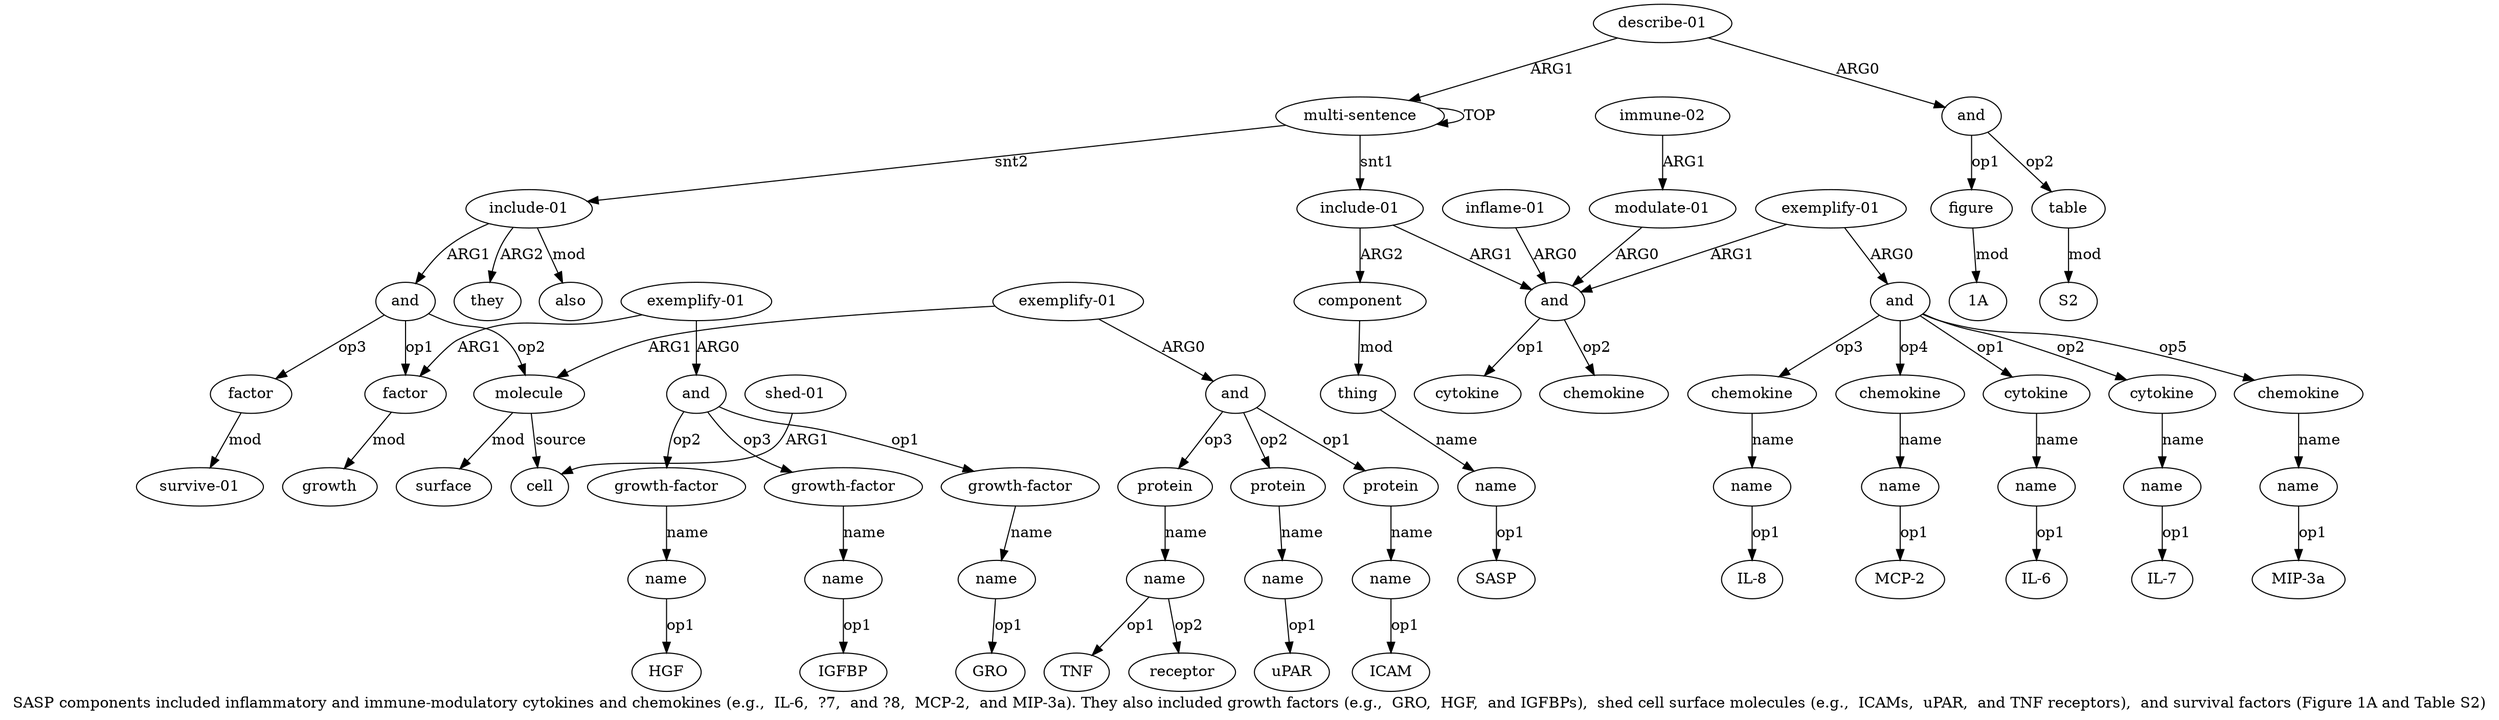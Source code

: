 digraph  {
	graph [label="SASP components included inflammatory and immune-modulatory cytokines and chemokines (e.g.,  IL-6,  ?7,  and ?8,  MCP-2,  and MIP-3a)\
. They also included growth factors (e.g.,  GRO,  HGF,  and IGFBPs),  shed cell surface molecules (e.g.,  ICAMs,  uPAR,  and TNF \
receptors),  and survival factors (Figure 1A and Table S2)"];
	node [label="\N"];
	a20	 [color=black,
		gold_ind=20,
		gold_label=component,
		label=component,
		test_ind=20,
		test_label=component];
	a21	 [color=black,
		gold_ind=21,
		gold_label=thing,
		label=thing,
		test_ind=21,
		test_label=thing];
	a20 -> a21 [key=0,
	color=black,
	gold_label=mod,
	label=mod,
	test_label=mod];
a22 [color=black,
	gold_ind=22,
	gold_label=name,
	label=name,
	test_ind=22,
	test_label=name];
a21 -> a22 [key=0,
color=black,
gold_label=name,
label=name,
test_label=name];
"a22 SASP" [color=black,
gold_ind=-1,
gold_label=SASP,
label=SASP,
test_ind=-1,
test_label=SASP];
a22 -> "a22 SASP" [key=0,
color=black,
gold_label=op1,
label=op1,
test_label=op1];
a23 [color=black,
gold_ind=23,
gold_label="include-01",
label="include-01",
test_ind=23,
test_label="include-01"];
a24 [color=black,
gold_ind=24,
gold_label=and,
label=and,
test_ind=24,
test_label=and];
a23 -> a24 [key=0,
color=black,
gold_label=ARG1,
label=ARG1,
test_label=ARG1];
a50 [color=black,
gold_ind=50,
gold_label=also,
label=also,
test_ind=50,
test_label=also];
a23 -> a50 [key=0,
color=black,
gold_label=mod,
label=mod,
test_label=mod];
a49 [color=black,
gold_ind=49,
gold_label=they,
label=they,
test_ind=49,
test_label=they];
a23 -> a49 [key=0,
color=black,
gold_label=ARG2,
label=ARG2,
test_label=ARG2];
a25 [color=black,
gold_ind=25,
gold_label=factor,
label=factor,
test_ind=25,
test_label=factor];
a24 -> a25 [key=0,
color=black,
gold_label=op1,
label=op1,
test_label=op1];
a35 [color=black,
gold_ind=35,
gold_label=molecule,
label=molecule,
test_ind=35,
test_label=molecule];
a24 -> a35 [key=0,
color=black,
gold_label=op2,
label=op2,
test_label=op2];
a47 [color=black,
gold_ind=47,
gold_label=factor,
label=factor,
test_ind=47,
test_label=factor];
a24 -> a47 [key=0,
color=black,
gold_label=op3,
label=op3,
test_label=op3];
a26 [color=black,
gold_ind=26,
gold_label=growth,
label=growth,
test_ind=26,
test_label=growth];
a25 -> a26 [key=0,
color=black,
gold_label=mod,
label=mod,
test_label=mod];
a27 [color=black,
gold_ind=27,
gold_label="exemplify-01",
label="exemplify-01",
test_ind=27,
test_label="exemplify-01"];
a27 -> a25 [key=0,
color=black,
gold_label=ARG1,
label=ARG1,
test_label=ARG1];
a28 [color=black,
gold_ind=28,
gold_label=and,
label=and,
test_ind=28,
test_label=and];
a27 -> a28 [key=0,
color=black,
gold_label=ARG0,
label=ARG0,
test_label=ARG0];
a29 [color=black,
gold_ind=29,
gold_label="growth-factor",
label="growth-factor",
test_ind=29,
test_label="growth-factor"];
a28 -> a29 [key=0,
color=black,
gold_label=op1,
label=op1,
test_label=op1];
a31 [color=black,
gold_ind=31,
gold_label="growth-factor",
label="growth-factor",
test_ind=31,
test_label="growth-factor"];
a28 -> a31 [key=0,
color=black,
gold_label=op2,
label=op2,
test_label=op2];
a33 [color=black,
gold_ind=33,
gold_label="growth-factor",
label="growth-factor",
test_ind=33,
test_label="growth-factor"];
a28 -> a33 [key=0,
color=black,
gold_label=op3,
label=op3,
test_label=op3];
a30 [color=black,
gold_ind=30,
gold_label=name,
label=name,
test_ind=30,
test_label=name];
a29 -> a30 [key=0,
color=black,
gold_label=name,
label=name,
test_label=name];
"a54 S2" [color=black,
gold_ind=-1,
gold_label=S2,
label=S2,
test_ind=-1,
test_label=S2];
a32 [color=black,
gold_ind=32,
gold_label=name,
label=name,
test_ind=32,
test_label=name];
a31 -> a32 [key=0,
color=black,
gold_label=name,
label=name,
test_label=name];
"a46 receptor" [color=black,
gold_ind=-1,
gold_label=receptor,
label=receptor,
test_ind=-1,
test_label=receptor];
"a30 GRO" [color=black,
gold_ind=-1,
gold_label=GRO,
label=GRO,
test_ind=-1,
test_label=GRO];
a30 -> "a30 GRO" [key=0,
color=black,
gold_label=op1,
label=op1,
test_label=op1];
"a42 ICAM" [color=black,
gold_ind=-1,
gold_label=ICAM,
label=ICAM,
test_ind=-1,
test_label=ICAM];
"a15 IL-8" [color=black,
gold_ind=-1,
gold_label="IL-8",
label="IL-8",
test_ind=-1,
test_label="IL-8"];
"a46 TNF" [color=black,
gold_ind=-1,
gold_label=TNF,
label=TNF,
test_ind=-1,
test_label=TNF];
a37 [color=black,
gold_ind=37,
gold_label=cell,
label=cell,
test_ind=37,
test_label=cell];
a36 [color=black,
gold_ind=36,
gold_label=surface,
label=surface,
test_ind=36,
test_label=surface];
a34 [color=black,
gold_ind=34,
gold_label=name,
label=name,
test_ind=34,
test_label=name];
a33 -> a34 [key=0,
color=black,
gold_label=name,
label=name,
test_label=name];
"a19 MIP-3a" [color=black,
gold_ind=-1,
gold_label="MIP-3a",
label="MIP-3a",
test_ind=-1,
test_label="MIP-3a"];
a35 -> a37 [key=0,
color=black,
gold_label=source,
label=source,
test_label=source];
a35 -> a36 [key=0,
color=black,
gold_label=mod,
label=mod,
test_label=mod];
"a34 IGFBP" [color=black,
gold_ind=-1,
gold_label=IGFBP,
label=IGFBP,
test_ind=-1,
test_label=IGFBP];
a34 -> "a34 IGFBP" [key=0,
color=black,
gold_label=op1,
label=op1,
test_label=op1];
"a44 uPAR" [color=black,
gold_ind=-1,
gold_label=uPAR,
label=uPAR,
test_ind=-1,
test_label=uPAR];
"a17 MCP-2" [color=black,
gold_ind=-1,
gold_label="MCP-2",
label="MCP-2",
test_ind=-1,
test_label="MCP-2"];
a51 [color=black,
gold_ind=51,
gold_label="describe-01",
label="describe-01",
test_ind=51,
test_label="describe-01"];
a52 [color=black,
gold_ind=52,
gold_label=and,
label=and,
test_ind=52,
test_label=and];
a51 -> a52 [key=0,
color=black,
gold_label=ARG0,
label=ARG0,
test_label=ARG0];
a0 [color=black,
gold_ind=0,
gold_label="multi-sentence",
label="multi-sentence",
test_ind=0,
test_label="multi-sentence"];
a51 -> a0 [key=0,
color=black,
gold_label=ARG1,
label=ARG1,
test_label=ARG1];
a53 [color=black,
gold_ind=53,
gold_label=figure,
label=figure,
test_ind=53,
test_label=figure];
"a53 1A" [color=black,
gold_ind=-1,
gold_label="1A",
label="1A",
test_ind=-1,
test_label="1A"];
a53 -> "a53 1A" [key=0,
color=black,
gold_label=mod,
label=mod,
test_label=mod];
a52 -> a53 [key=0,
color=black,
gold_label=op1,
label=op1,
test_label=op1];
a54 [color=black,
gold_ind=54,
gold_label=table,
label=table,
test_ind=54,
test_label=table];
a52 -> a54 [key=0,
color=black,
gold_label=op2,
label=op2,
test_label=op2];
a54 -> "a54 S2" [key=0,
color=black,
gold_label=mod,
label=mod,
test_label=mod];
"a13 IL-7" [color=black,
gold_ind=-1,
gold_label="IL-7",
label="IL-7",
test_ind=-1,
test_label="IL-7"];
"a32 HGF" [color=black,
gold_ind=-1,
gold_label=HGF,
label=HGF,
test_ind=-1,
test_label=HGF];
a32 -> "a32 HGF" [key=0,
color=black,
gold_label=op1,
label=op1,
test_label=op1];
a15 [color=black,
gold_ind=15,
gold_label=name,
label=name,
test_ind=15,
test_label=name];
a15 -> "a15 IL-8" [key=0,
color=black,
gold_label=op1,
label=op1,
test_label=op1];
a14 [color=black,
gold_ind=14,
gold_label=chemokine,
label=chemokine,
test_ind=14,
test_label=chemokine];
a14 -> a15 [key=0,
color=black,
gold_label=name,
label=name,
test_label=name];
a17 [color=black,
gold_ind=17,
gold_label=name,
label=name,
test_ind=17,
test_label=name];
a17 -> "a17 MCP-2" [key=0,
color=black,
gold_label=op1,
label=op1,
test_label=op1];
a16 [color=black,
gold_ind=16,
gold_label=chemokine,
label=chemokine,
test_ind=16,
test_label=chemokine];
a16 -> a17 [key=0,
color=black,
gold_label=name,
label=name,
test_label=name];
a11 [color=black,
gold_ind=11,
gold_label=name,
label=name,
test_ind=11,
test_label=name];
"a11 IL-6" [color=black,
gold_ind=-1,
gold_label="IL-6",
label="IL-6",
test_ind=-1,
test_label="IL-6"];
a11 -> "a11 IL-6" [key=0,
color=black,
gold_label=op1,
label=op1,
test_label=op1];
a10 [color=black,
gold_ind=10,
gold_label=cytokine,
label=cytokine,
test_ind=10,
test_label=cytokine];
a10 -> a11 [key=0,
color=black,
gold_label=name,
label=name,
test_label=name];
a13 [color=black,
gold_ind=13,
gold_label=name,
label=name,
test_ind=13,
test_label=name];
a13 -> "a13 IL-7" [key=0,
color=black,
gold_label=op1,
label=op1,
test_label=op1];
a12 [color=black,
gold_ind=12,
gold_label=cytokine,
label=cytokine,
test_ind=12,
test_label=cytokine];
a12 -> a13 [key=0,
color=black,
gold_label=name,
label=name,
test_label=name];
a39 [color=black,
gold_ind=39,
gold_label="exemplify-01",
label="exemplify-01",
test_ind=39,
test_label="exemplify-01"];
a39 -> a35 [key=0,
color=black,
gold_label=ARG1,
label=ARG1,
test_label=ARG1];
a40 [color=black,
gold_ind=40,
gold_label=and,
label=and,
test_ind=40,
test_label=and];
a39 -> a40 [key=0,
color=black,
gold_label=ARG0,
label=ARG0,
test_label=ARG0];
a38 [color=black,
gold_ind=38,
gold_label="shed-01",
label="shed-01",
test_ind=38,
test_label="shed-01"];
a38 -> a37 [key=0,
color=black,
gold_label=ARG1,
label=ARG1,
test_label=ARG1];
a19 [color=black,
gold_ind=19,
gold_label=name,
label=name,
test_ind=19,
test_label=name];
a19 -> "a19 MIP-3a" [key=0,
color=black,
gold_label=op1,
label=op1,
test_label=op1];
a18 [color=black,
gold_ind=18,
gold_label=chemokine,
label=chemokine,
test_ind=18,
test_label=chemokine];
a18 -> a19 [key=0,
color=black,
gold_label=name,
label=name,
test_label=name];
a1 [color=black,
gold_ind=1,
gold_label="include-01",
label="include-01",
test_ind=1,
test_label="include-01"];
a1 -> a20 [key=0,
color=black,
gold_label=ARG2,
label=ARG2,
test_label=ARG2];
a2 [color=black,
gold_ind=2,
gold_label=and,
label=and,
test_ind=2,
test_label=and];
a1 -> a2 [key=0,
color=black,
gold_label=ARG1,
label=ARG1,
test_label=ARG1];
a0 -> a23 [key=0,
color=black,
gold_label=snt2,
label=snt2,
test_label=snt2];
a0 -> a1 [key=0,
color=black,
gold_label=snt1,
label=snt1,
test_label=snt1];
a0 -> a0 [key=0,
color=black,
gold_label=TOP,
label=TOP,
test_label=TOP];
a3 [color=black,
gold_ind=3,
gold_label=cytokine,
label=cytokine,
test_ind=3,
test_label=cytokine];
a2 -> a3 [key=0,
color=black,
gold_label=op1,
label=op1,
test_label=op1];
a4 [color=black,
gold_ind=4,
gold_label=chemokine,
label=chemokine,
test_ind=4,
test_label=chemokine];
a2 -> a4 [key=0,
color=black,
gold_label=op2,
label=op2,
test_label=op2];
a5 [color=black,
gold_ind=5,
gold_label="inflame-01",
label="inflame-01",
test_ind=5,
test_label="inflame-01"];
a5 -> a2 [key=0,
color=black,
gold_label=ARG0,
label=ARG0,
test_label=ARG0];
a7 [color=black,
gold_ind=7,
gold_label="immune-02",
label="immune-02",
test_ind=7,
test_label="immune-02"];
a6 [color=black,
gold_ind=6,
gold_label="modulate-01",
label="modulate-01",
test_ind=6,
test_label="modulate-01"];
a7 -> a6 [key=0,
color=black,
gold_label=ARG1,
label=ARG1,
test_label=ARG1];
a6 -> a2 [key=0,
color=black,
gold_label=ARG0,
label=ARG0,
test_label=ARG0];
a9 [color=black,
gold_ind=9,
gold_label=and,
label=and,
test_ind=9,
test_label=and];
a9 -> a14 [key=0,
color=black,
gold_label=op3,
label=op3,
test_label=op3];
a9 -> a16 [key=0,
color=black,
gold_label=op4,
label=op4,
test_label=op4];
a9 -> a10 [key=0,
color=black,
gold_label=op1,
label=op1,
test_label=op1];
a9 -> a12 [key=0,
color=black,
gold_label=op2,
label=op2,
test_label=op2];
a9 -> a18 [key=0,
color=black,
gold_label=op5,
label=op5,
test_label=op5];
a8 [color=black,
gold_ind=8,
gold_label="exemplify-01",
label="exemplify-01",
test_ind=8,
test_label="exemplify-01"];
a8 -> a2 [key=0,
color=black,
gold_label=ARG1,
label=ARG1,
test_label=ARG1];
a8 -> a9 [key=0,
color=black,
gold_label=ARG0,
label=ARG0,
test_label=ARG0];
a46 [color=black,
gold_ind=46,
gold_label=name,
label=name,
test_ind=46,
test_label=name];
a46 -> "a46 receptor" [key=0,
color=black,
gold_label=op2,
label=op2,
test_label=op2];
a46 -> "a46 TNF" [key=0,
color=black,
gold_label=op1,
label=op1,
test_label=op1];
a48 [color=black,
gold_ind=48,
gold_label="survive-01",
label="survive-01",
test_ind=48,
test_label="survive-01"];
a47 -> a48 [key=0,
color=black,
gold_label=mod,
label=mod,
test_label=mod];
a44 [color=black,
gold_ind=44,
gold_label=name,
label=name,
test_ind=44,
test_label=name];
a44 -> "a44 uPAR" [key=0,
color=black,
gold_label=op1,
label=op1,
test_label=op1];
a45 [color=black,
gold_ind=45,
gold_label=protein,
label=protein,
test_ind=45,
test_label=protein];
a45 -> a46 [key=0,
color=black,
gold_label=name,
label=name,
test_label=name];
a42 [color=black,
gold_ind=42,
gold_label=name,
label=name,
test_ind=42,
test_label=name];
a42 -> "a42 ICAM" [key=0,
color=black,
gold_label=op1,
label=op1,
test_label=op1];
a43 [color=black,
gold_ind=43,
gold_label=protein,
label=protein,
test_ind=43,
test_label=protein];
a43 -> a44 [key=0,
color=black,
gold_label=name,
label=name,
test_label=name];
a40 -> a45 [key=0,
color=black,
gold_label=op3,
label=op3,
test_label=op3];
a40 -> a43 [key=0,
color=black,
gold_label=op2,
label=op2,
test_label=op2];
a41 [color=black,
gold_ind=41,
gold_label=protein,
label=protein,
test_ind=41,
test_label=protein];
a40 -> a41 [key=0,
color=black,
gold_label=op1,
label=op1,
test_label=op1];
a41 -> a42 [key=0,
color=black,
gold_label=name,
label=name,
test_label=name];
}
